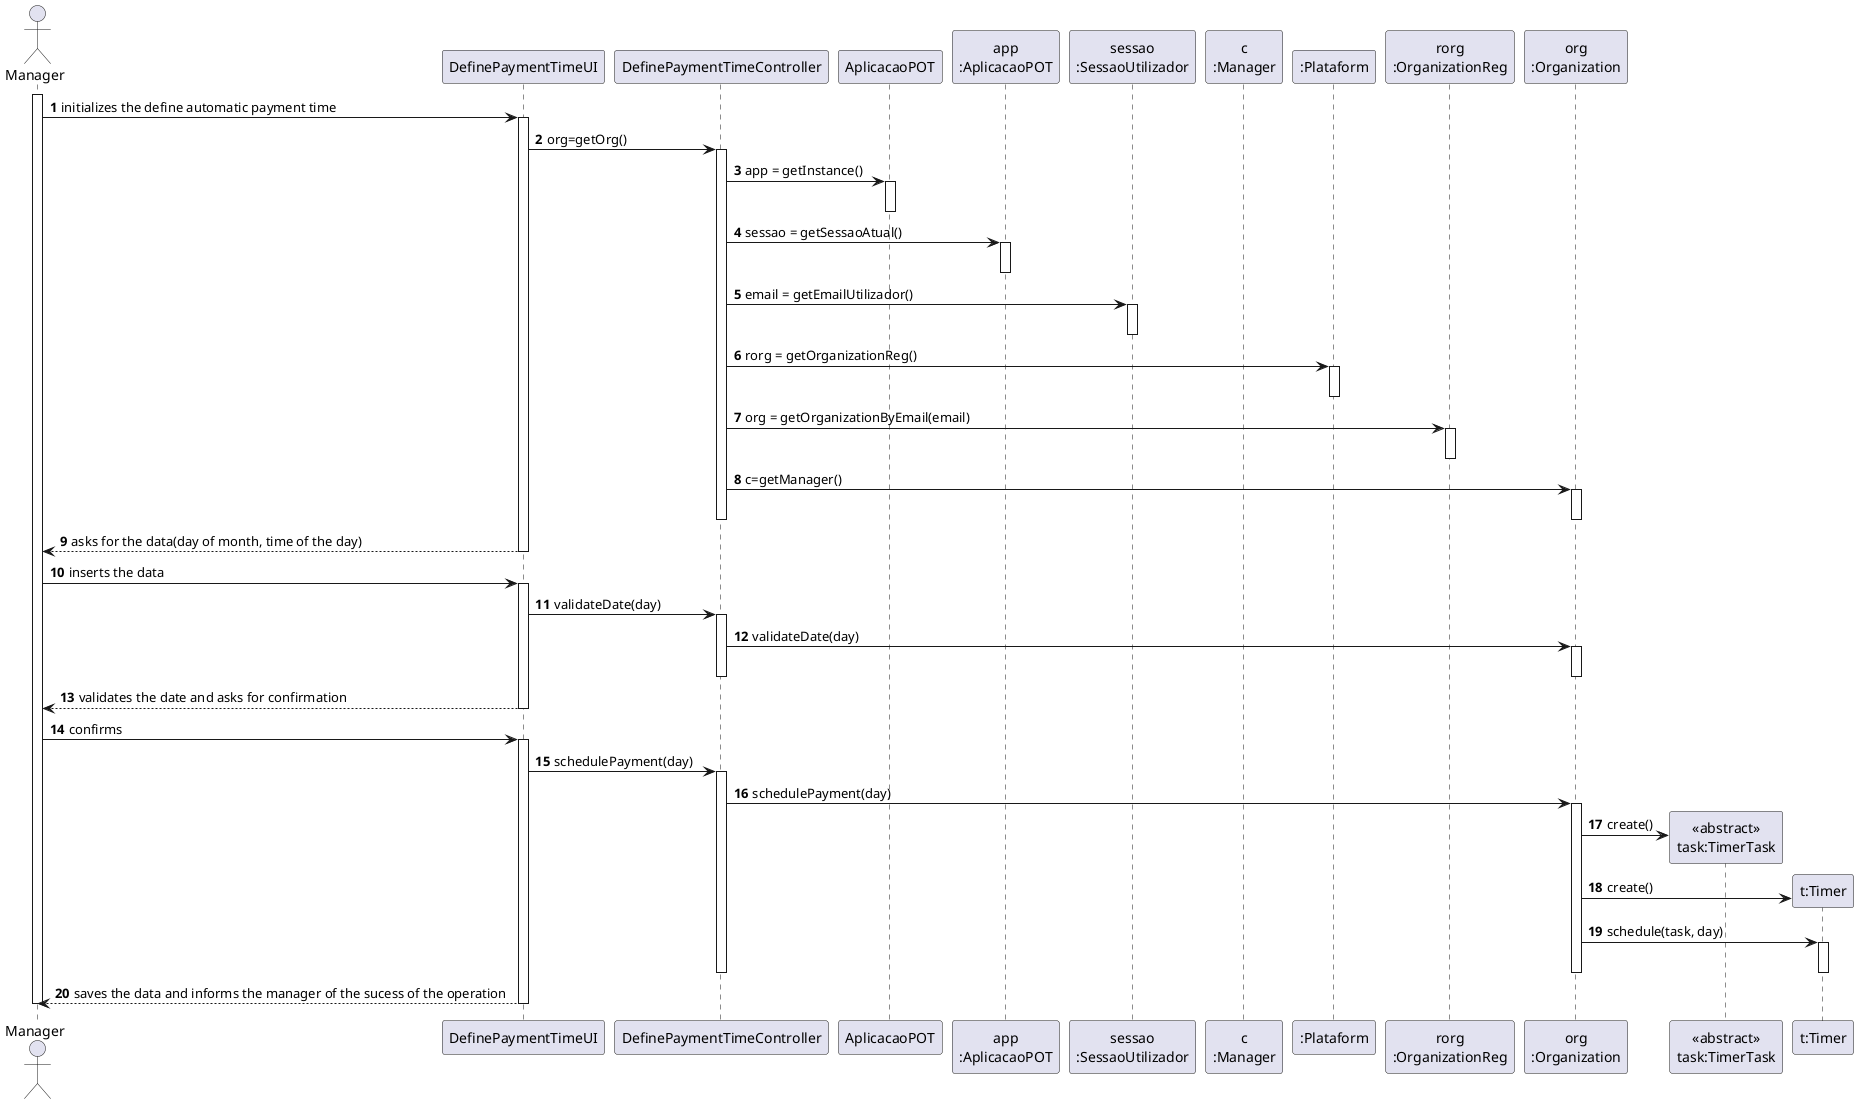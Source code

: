 @startuml
autonumber

actor "Manager" as MAN
participant "DefinePaymentTimeUI" as UI
participant "DefinePaymentTimeController" as CTRL
participant "AplicacaoPOT" as _APP
participant "app\n:AplicacaoPOT" as APP
participant "sessao\n:SessaoUtilizador" as SESSAO
participant "c\n:Manager" as GST
participant ":Plataform" as PLAT
participant "rorg\n:OrganizationReg" as RORGS
participant "org\n:Organization" as ORG
participant "<<abstract>>\ntask:TimerTask" as TIMER
participant "t:Timer" as T

activate MAN
MAN -> UI :  initializes the define automatic payment time
activate UI

UI -> CTRL : org=getOrg()
activate CTRL

CTRL -> _APP: app = getInstance()
activate _APP
deactivate _APP

CTRL -> APP: sessao = getSessaoAtual()
activate APP
deactivate APP

CTRL -> SESSAO: email = getEmailUtilizador()
activate SESSAO
deactivate SESSAO

CTRL -> PLAT: rorg = getOrganizationReg()
activate PLAT
deactivate PLAT

CTRL -> RORGS: org = getOrganizationByEmail(email)
activate RORGS
deactivate RORGS

CTRL -> ORG: c=getManager()
activate ORG
deactivate ORG
deactivate CTRL
UI --> MAN : asks for the data(day of month, time of the day)
deactivate UI

MAN -> UI : inserts the data
activate UI
UI -> CTRL : validateDate(day)
activate CTRL
CTRL -> ORG: validateDate(day)
activate ORG
deactivate ORG
deactivate CTRL
UI --> MAN : validates the date and asks for confirmation
deactivate UI
MAN -> UI : confirms
activate UI
UI -> CTRL : schedulePayment(day)
activate CTRL
CTRL -> ORG: schedulePayment(day)
activate ORG
ORG -> TIMER ** : create()
ORG -> T ** : create()
ORG -> T : schedule(task, day)
activate T
deactivate T
deactivate ORG
deactivate CTRL
UI --> MAN : saves the data and informs the manager of the sucess of the operation
deactivate UI

deactivate MAN

@enduml
